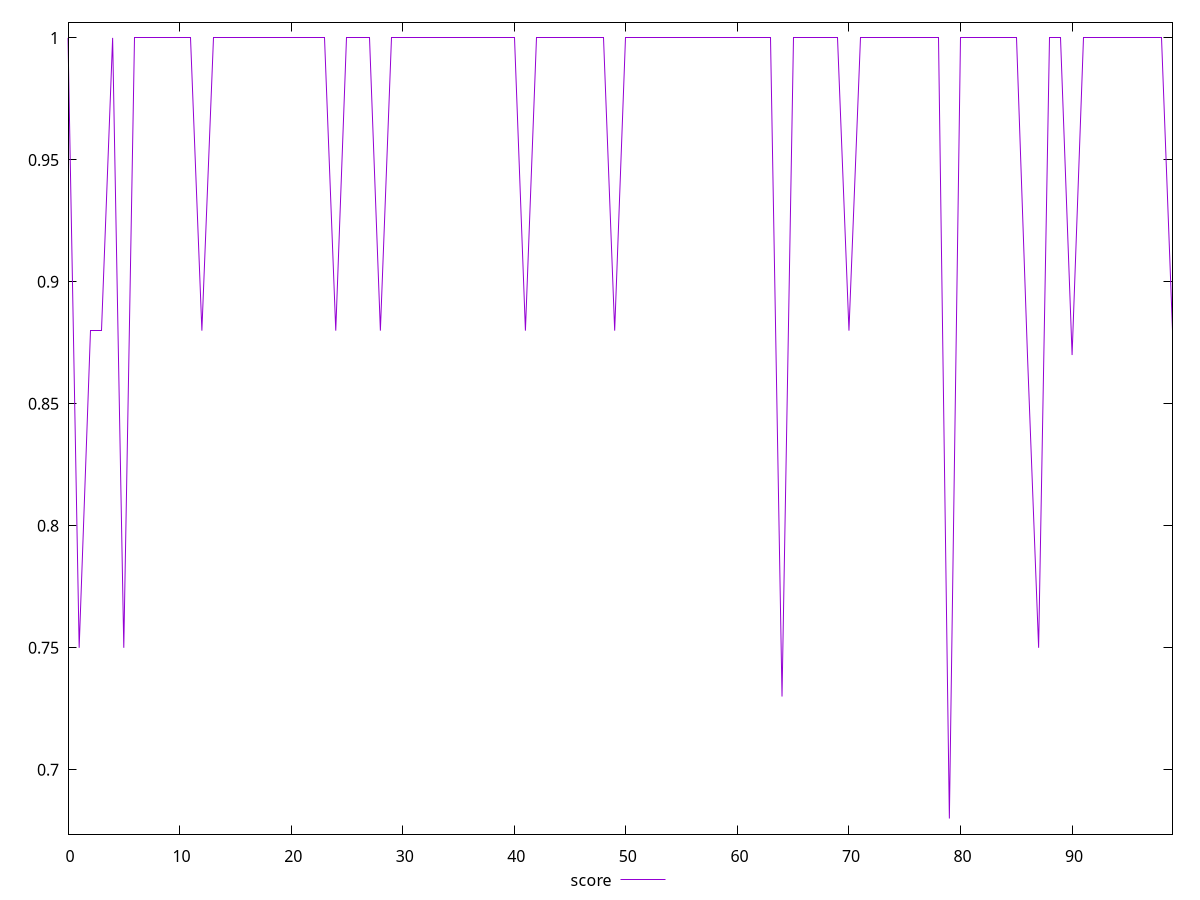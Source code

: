 reset

$score <<EOF
0 1
1 0.75
2 0.88
3 0.88
4 1
5 0.75
6 1
7 1
8 1
9 1
10 1
11 1
12 0.88
13 1
14 1
15 1
16 1
17 1
18 1
19 1
20 1
21 1
22 1
23 1
24 0.88
25 1
26 1
27 1
28 0.88
29 1
30 1
31 1
32 1
33 1
34 1
35 1
36 1
37 1
38 1
39 1
40 1
41 0.88
42 1
43 1
44 1
45 1
46 1
47 1
48 1
49 0.88
50 1
51 1
52 1
53 1
54 1
55 1
56 1
57 1
58 1
59 1
60 1
61 1
62 1
63 1
64 0.73
65 1
66 1
67 1
68 1
69 1
70 0.88
71 1
72 1
73 1
74 1
75 1
76 1
77 1
78 1
79 0.68
80 1
81 1
82 1
83 1
84 1
85 1
86 0.87
87 0.75
88 1
89 1
90 0.87
91 1
92 1
93 1
94 1
95 1
96 1
97 1
98 1
99 0.88
EOF

set key outside below
set xrange [0:99]
set yrange [0.6736000000000001:1.0064]
set trange [0.6736000000000001:1.0064]
set terminal svg size 640, 500 enhanced background rgb 'white'
set output "reports/report_00028_2021-02-24T12-49-42.674Z/unminified-javascript/samples/music/score/values.svg"

plot $score title "score" with line

reset
